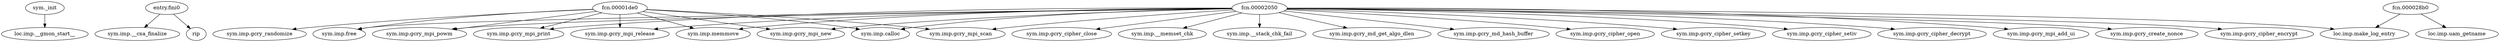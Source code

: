 digraph code {
  "0x000015c0" [label="sym._init"];
  "0x000015c0" -> "0x000017d0";
  "0x000017d0" [label="loc.imp.__gmon_start__"];
  "0x000019e0" [label="entry.fini0"];
  "0x000019e0" -> "0x00001920";
  "0x00001920" [label="sym.imp.__cxa_finalize"];
  "0x000019e0" -> "0x00001950";
  "0x00001950" [label="rip"];
  "0x00001de0" [label="fcn.00001de0"];
  "0x00001de0" -> "0x000017a0";
  "0x000017a0" [label="sym.imp.gcry_mpi_new"];
  "0x00001de0" -> "0x000017b0";
  "0x000017b0" [label="sym.imp.calloc"];
  "0x00001de0" -> "0x00001930";
  "0x00001930" [label="sym.imp.gcry_randomize"];
  "0x00001de0" -> "0x00001840";
  "0x00001840" [label="sym.imp.gcry_mpi_scan"];
  "0x00001de0" -> "0x00001600";
  "0x00001600" [label="sym.imp.free"];
  "0x00001de0" -> "0x000016b0";
  "0x000016b0" [label="sym.imp.gcry_mpi_powm"];
  "0x00001de0" -> "0x000016a0";
  "0x000016a0" [label="sym.imp.gcry_mpi_print"];
  "0x00001de0" -> "0x00001830";
  "0x00001830" [label="sym.imp.gcry_mpi_release"];
  "0x00001de0" -> "0x00001860";
  "0x00001860" [label="sym.imp.memmove"];
  "0x00002050" [label="fcn.00002050"];
  "0x00002050" -> "0x000017a0";
  "0x000017a0" [label="sym.imp.gcry_mpi_new"];
  "0x00002050" -> "0x000017f0";
  "0x000017f0" [label="loc.imp.make_log_entry"];
  "0x00002050" -> "0x00001830";
  "0x00001830" [label="sym.imp.gcry_mpi_release"];
  "0x00002050" -> "0x00001600";
  "0x00001600" [label="sym.imp.free"];
  "0x00002050" -> "0x00001840";
  "0x00001840" [label="sym.imp.gcry_mpi_scan"];
  "0x00002050" -> "0x000016b0";
  "0x000016b0" [label="sym.imp.gcry_mpi_powm"];
  "0x00002050" -> "0x000017b0";
  "0x000017b0" [label="sym.imp.calloc"];
  "0x00002050" -> "0x000016a0";
  "0x000016a0" [label="sym.imp.gcry_mpi_print"];
  "0x00002050" -> "0x00001650";
  "0x00001650" [label="sym.imp.gcry_md_get_algo_dlen"];
  "0x00002050" -> "0x00001870";
  "0x00001870" [label="sym.imp.gcry_md_hash_buffer"];
  "0x00002050" -> "0x00001670";
  "0x00001670" [label="sym.imp.gcry_cipher_open"];
  "0x00002050" -> "0x00001690";
  "0x00001690" [label="sym.imp.gcry_cipher_setkey"];
  "0x00002050" -> "0x00001800";
  "0x00001800" [label="sym.imp.gcry_cipher_setiv"];
  "0x00002050" -> "0x00001850";
  "0x00001850" [label="sym.imp.gcry_cipher_decrypt"];
  "0x00002050" -> "0x00001770";
  "0x00001770" [label="sym.imp.gcry_mpi_add_ui"];
  "0x00002050" -> "0x00001880";
  "0x00001880" [label="sym.imp.gcry_create_nonce"];
  "0x00002050" -> "0x00001760";
  "0x00001760" [label="sym.imp.gcry_cipher_encrypt"];
  "0x00002050" -> "0x00001910";
  "0x00001910" [label="sym.imp.gcry_cipher_close"];
  "0x00002050" -> "0x00001860";
  "0x00001860" [label="sym.imp.memmove"];
  "0x00002050" -> "0x000018b0";
  "0x000018b0" [label="sym.imp.__memset_chk"];
  "0x00002050" -> "0x000016f0";
  "0x000016f0" [label="sym.imp.__stack_chk_fail"];
  "0x000028b0" [label="fcn.000028b0"];
  "0x000028b0" -> "0x00001720";
  "0x00001720" [label="loc.imp.uam_getname"];
  "0x000028b0" -> "0x000017f0";
  "0x000017f0" [label="loc.imp.make_log_entry"];
}